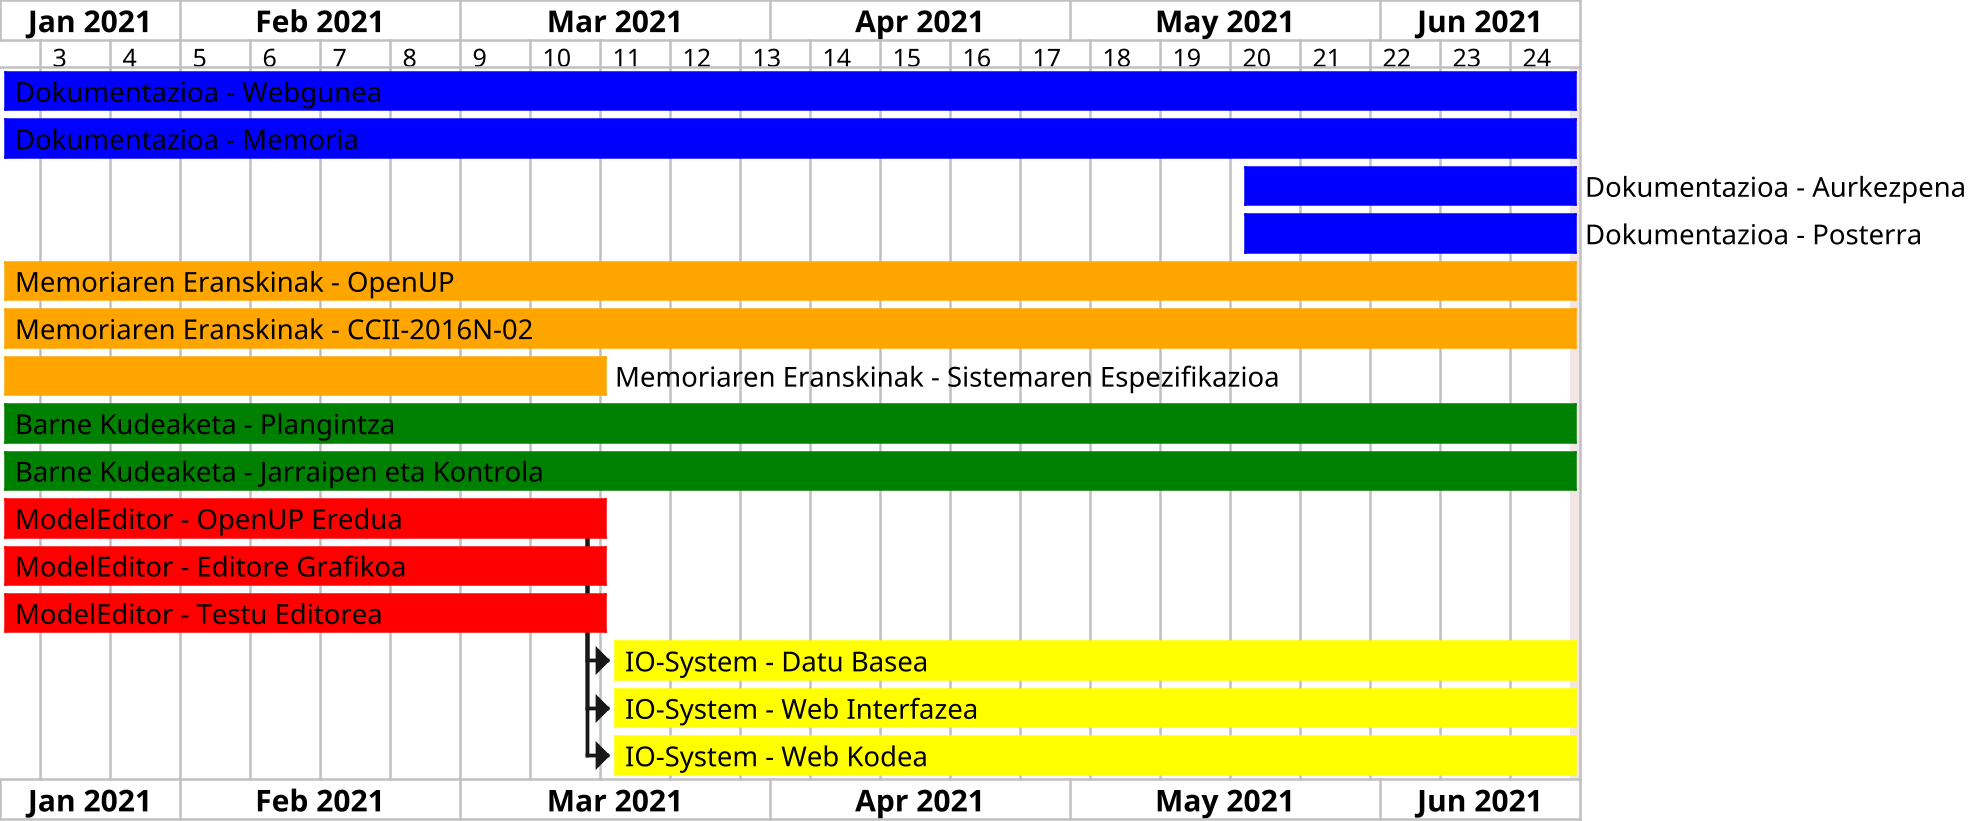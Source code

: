 @startgantt Gantt
scale 5/2
printscale weekly

project starts the 2021/01/14
2021/06/20 is closed

'Dokumentazioa'
[Dokumentazioa - Webgunea] starts 2021/01/14 and ends 2021/06/20
[Dokumentazioa - Memoria] starts 2021/01/14 and ends 2021/06/20
[Dokumentazioa - Aurkezpena] starts 2021/05/18 and ends 2021/06/20
[Dokumentazioa - Posterra] starts 2021/05/18 and ends 2021/06/20
[Dokumentazioa - Webgunea] is colored in Blue
[Dokumentazioa - Memoria] is colored in Blue
[Dokumentazioa - Aurkezpena] is colored in Blue
[Dokumentazioa - Posterra] is colored in Blue

'Memoriaren Eranskinak'
[Memoriaren Eranskinak - OpenUP] starts 2021/01/14 and ends 2021/06/20
[Memoriaren Eranskinak - CCII-2016N-02] starts 2021/01/14 and ends 2021/06/20
[Memoriaren Eranskinak - Sistemaren Espezifikazioa] starts 2021/01/14 and ends 2021/03/15
[Memoriaren Eranskinak - OpenUP] is colored in Orange
[Memoriaren Eranskinak - CCII-2016N-02] is colored in Orange
[Memoriaren Eranskinak - Sistemaren Espezifikazioa] is colored in Orange

'Barne Kudeaketa'
[Barne Kudeaketa - Plangintza] starts 2021/01/14 and ends 2021/06/20
[Barne Kudeaketa - Jarraipen eta Kontrola] starts 2021/01/14 and ends 2021/06/20
[Barne Kudeaketa - Plangintza] is colored in Green
[Barne Kudeaketa - Jarraipen eta Kontrola] is colored in Green

'ModelEditor'
[ModelEditor - OpenUP Eredua] starts 2021/01/14 and ends 2021/03/15
[ModelEditor - Editore Grafikoa] starts 2021/01/14 and ends 2021/03/15
[ModelEditor - Testu Editorea] starts 2021/01/14 and ends 2021/03/15
[ModelEditor - OpenUP Eredua] is colored in Red
[ModelEditor - Editore Grafikoa] is colored in Red
[ModelEditor - Testu Editorea] is colored in Red

'IO-System'
[IO-System - Datu Basea] starts 2021/03/16 and ends 2021/06/20
[IO-System - Web Interfazea] starts 2021/03/16 and ends 2021/06/20
[IO-System - Web Kodea] starts 2021/03/16 and ends 2021/06/20
[IO-System - Datu Basea] is colored in Yellow
[IO-System - Web Interfazea] is colored in Yellow
[IO-System - Web Kodea] is colored in Yellow

[ModelEditor - OpenUP Eredua] -> [IO-System - Datu Basea]
[ModelEditor - OpenUP Eredua] -> [IO-System - Web Interfazea]
[ModelEditor - OpenUP Eredua] -> [IO-System - Web Kodea]
@endgantt